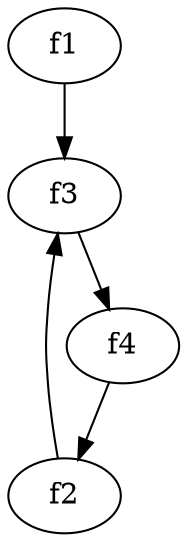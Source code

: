 strict digraph  {
f1;
f2;
f3;
f4;
f1 -> f3  [weight=2];
f2 -> f3  [weight=2];
f3 -> f4  [weight=2];
f4 -> f2  [weight=2];
}
